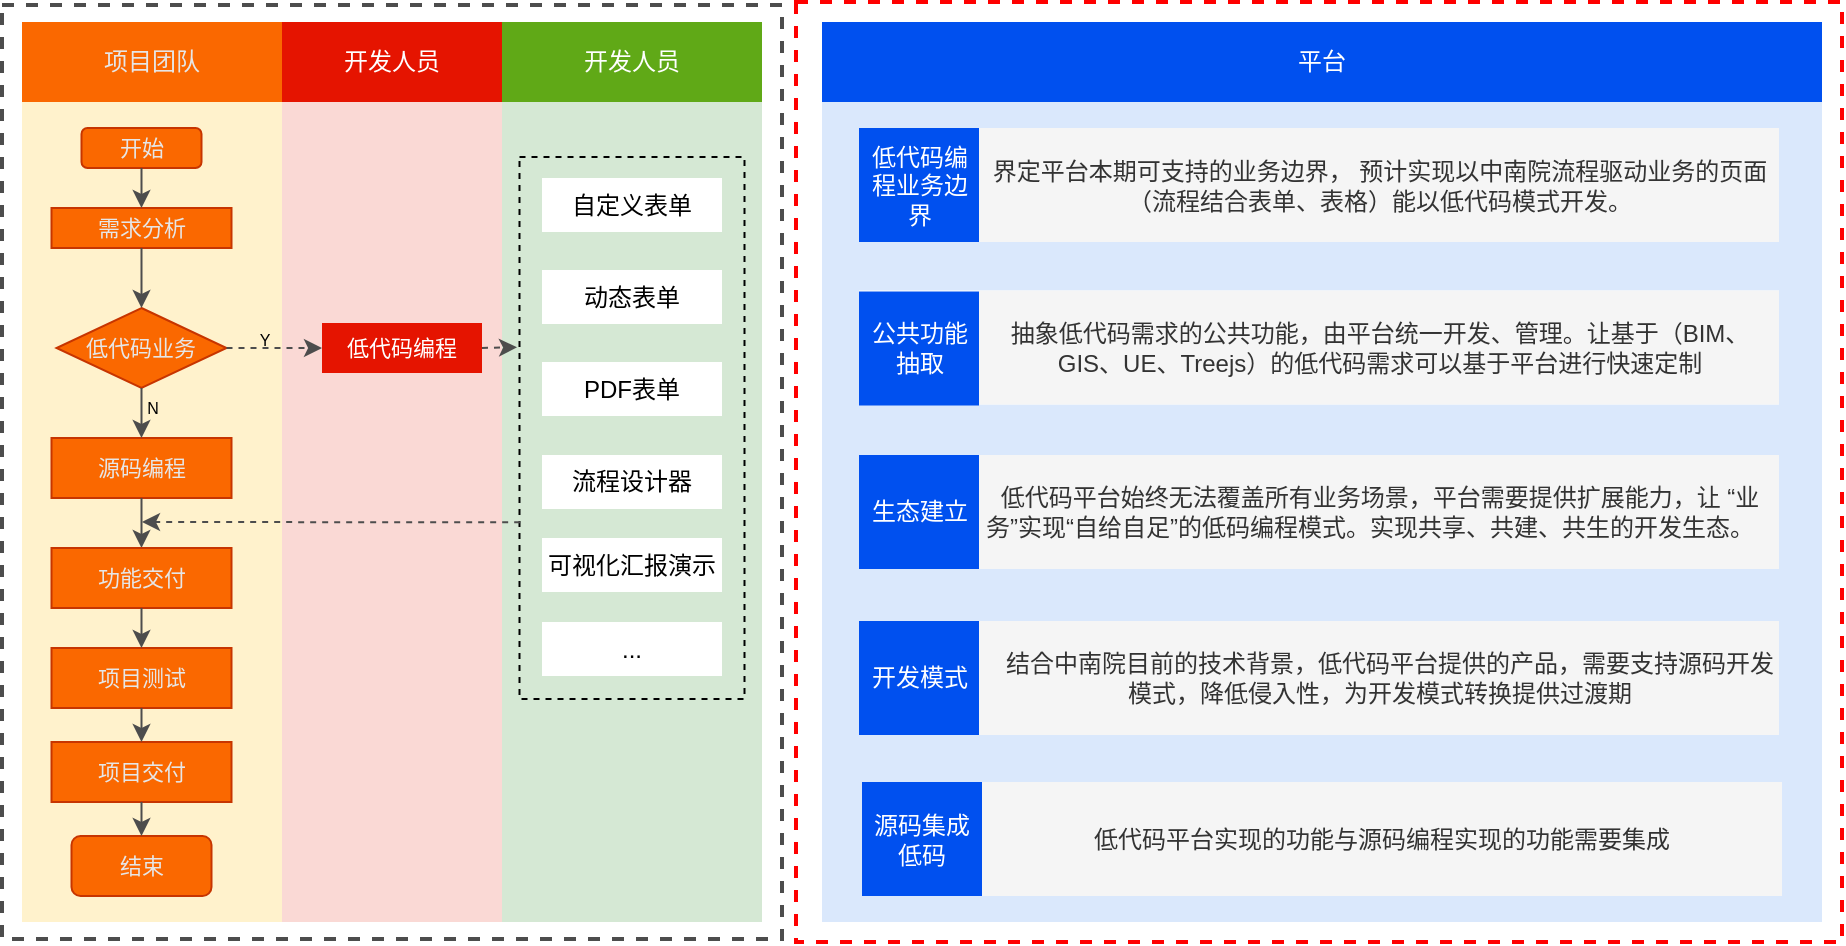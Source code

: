 <mxfile version="24.2.3" type="github">
  <diagram name="第 1 页" id="_vYEV3_HqbD5oskshCf3">
    <mxGraphModel dx="2261" dy="780" grid="1" gridSize="10" guides="1" tooltips="1" connect="1" arrows="1" fold="1" page="1" pageScale="1" pageWidth="827" pageHeight="1169" math="0" shadow="0">
      <root>
        <mxCell id="0" />
        <mxCell id="1" parent="0" />
        <mxCell id="oxlV8vseASiHhqJOPdih-1" value="" style="rounded=0;whiteSpace=wrap;html=1;fillColor=none;strokeColor=#4D4D4D;strokeWidth=2;dashed=1;" parent="1" vertex="1">
          <mxGeometry x="-80" y="341.5" width="390" height="467" as="geometry" />
        </mxCell>
        <mxCell id="oxlV8vseASiHhqJOPdih-26" value="" style="rounded=0;whiteSpace=wrap;html=1;fillColor=#d5e8d4;strokeColor=none;" parent="1" vertex="1">
          <mxGeometry x="170" y="390" width="130" height="410" as="geometry" />
        </mxCell>
        <mxCell id="oxlV8vseASiHhqJOPdih-33" value="" style="rounded=0;whiteSpace=wrap;html=1;fillColor=none;dashed=1;" parent="1" vertex="1">
          <mxGeometry x="178.75" y="417.5" width="112.5" height="271" as="geometry" />
        </mxCell>
        <mxCell id="oxlV8vseASiHhqJOPdih-2" value="开发人员" style="rounded=0;whiteSpace=wrap;html=1;fillColor=#e51400;fontColor=#ffffff;strokeColor=none;" parent="1" vertex="1">
          <mxGeometry x="60" y="350" width="110" height="40" as="geometry" />
        </mxCell>
        <mxCell id="oxlV8vseASiHhqJOPdih-3" value="" style="rounded=0;whiteSpace=wrap;html=1;fillColor=#fad9d5;strokeColor=none;" parent="1" vertex="1">
          <mxGeometry x="60" y="390" width="110" height="410" as="geometry" />
        </mxCell>
        <mxCell id="oxlV8vseASiHhqJOPdih-4" value="&lt;font color=&quot;#e6e6e6&quot;&gt;项目团队&lt;/font&gt;" style="rounded=0;whiteSpace=wrap;html=1;fillColor=#fa6800;strokeColor=none;fontColor=#000000;" parent="1" vertex="1">
          <mxGeometry x="-70" y="350" width="130" height="40" as="geometry" />
        </mxCell>
        <mxCell id="oxlV8vseASiHhqJOPdih-5" value="" style="rounded=0;whiteSpace=wrap;html=1;fillColor=#fff2cc;strokeColor=none;" parent="1" vertex="1">
          <mxGeometry x="-70" y="390" width="130" height="410" as="geometry" />
        </mxCell>
        <mxCell id="oxlV8vseASiHhqJOPdih-6" value="开始" style="rounded=1;whiteSpace=wrap;html=1;strokeColor=#C73500;fontSize=11;fillColor=#fa6800;fontColor=#E6E6E6;" parent="1" vertex="1">
          <mxGeometry x="-40.25" y="403" width="60" height="20" as="geometry" />
        </mxCell>
        <mxCell id="oxlV8vseASiHhqJOPdih-7" value="&lt;font style=&quot;font-size: 11px;&quot;&gt;低代码业务&lt;/font&gt;" style="rhombus;whiteSpace=wrap;html=1;strokeColor=#C73500;fontSize=11;fillColor=#fa6800;fontColor=#E6E6E6;" parent="1" vertex="1">
          <mxGeometry x="-52.75" y="493" width="85" height="40" as="geometry" />
        </mxCell>
        <mxCell id="oxlV8vseASiHhqJOPdih-8" value="需求分析" style="rounded=0;whiteSpace=wrap;html=1;strokeColor=#C73500;fontSize=11;fillColor=#fa6800;fontColor=#E6E6E6;" parent="1" vertex="1">
          <mxGeometry x="-55.25" y="443" width="90" height="20" as="geometry" />
        </mxCell>
        <mxCell id="oxlV8vseASiHhqJOPdih-9" value="结束" style="rounded=1;whiteSpace=wrap;html=1;strokeColor=#C73500;fontSize=11;fillColor=#fa6800;fontColor=#E6E6E6;" parent="1" vertex="1">
          <mxGeometry x="-45.25" y="757" width="70" height="30" as="geometry" />
        </mxCell>
        <mxCell id="oxlV8vseASiHhqJOPdih-10" value="项目测试" style="rounded=0;whiteSpace=wrap;html=1;strokeColor=#C73500;fontSize=11;fillColor=#fa6800;fontColor=#E6E6E6;" parent="1" vertex="1">
          <mxGeometry x="-55.25" y="663" width="90" height="30" as="geometry" />
        </mxCell>
        <mxCell id="oxlV8vseASiHhqJOPdih-11" value="源码编程" style="rounded=0;whiteSpace=wrap;html=1;strokeColor=#C73500;fontSize=11;fillColor=#fa6800;fontColor=#E6E6E6;" parent="1" vertex="1">
          <mxGeometry x="-55.25" y="558" width="90" height="30" as="geometry" />
        </mxCell>
        <mxCell id="oxlV8vseASiHhqJOPdih-12" value="项目交付" style="rounded=0;whiteSpace=wrap;html=1;strokeColor=#C73500;fontSize=11;fillColor=#fa6800;fontColor=#E6E6E6;" parent="1" vertex="1">
          <mxGeometry x="-55.25" y="710" width="90" height="30" as="geometry" />
        </mxCell>
        <mxCell id="oxlV8vseASiHhqJOPdih-13" value="" style="endArrow=classic;html=1;rounded=0;strokeColor=#4D4D4D;" parent="1" source="oxlV8vseASiHhqJOPdih-6" target="oxlV8vseASiHhqJOPdih-8" edge="1">
          <mxGeometry width="50" height="50" relative="1" as="geometry">
            <mxPoint x="184.75" y="543" as="sourcePoint" />
            <mxPoint x="234.75" y="493" as="targetPoint" />
          </mxGeometry>
        </mxCell>
        <mxCell id="oxlV8vseASiHhqJOPdih-14" value="" style="endArrow=classic;html=1;rounded=0;exitX=0.5;exitY=1;exitDx=0;exitDy=0;entryX=0.5;entryY=0;entryDx=0;entryDy=0;strokeColor=#4D4D4D;" parent="1" source="oxlV8vseASiHhqJOPdih-8" target="oxlV8vseASiHhqJOPdih-7" edge="1">
          <mxGeometry width="50" height="50" relative="1" as="geometry">
            <mxPoint x="-10.49" y="483" as="sourcePoint" />
            <mxPoint x="-10.49" y="503" as="targetPoint" />
          </mxGeometry>
        </mxCell>
        <mxCell id="oxlV8vseASiHhqJOPdih-15" value="" style="endArrow=classic;html=1;rounded=0;exitX=0.5;exitY=1;exitDx=0;exitDy=0;strokeColor=#4D4D4D;" parent="1" source="oxlV8vseASiHhqJOPdih-7" target="oxlV8vseASiHhqJOPdih-11" edge="1">
          <mxGeometry width="50" height="50" relative="1" as="geometry">
            <mxPoint x="-0.25" y="493" as="sourcePoint" />
            <mxPoint x="-0.25" y="513" as="targetPoint" />
          </mxGeometry>
        </mxCell>
        <mxCell id="oxlV8vseASiHhqJOPdih-16" value="N" style="edgeLabel;html=1;align=center;verticalAlign=middle;resizable=0;points=[];labelBackgroundColor=none;fontSize=8;" parent="oxlV8vseASiHhqJOPdih-15" vertex="1" connectable="0">
          <mxGeometry x="-0.22" relative="1" as="geometry">
            <mxPoint x="5" as="offset" />
          </mxGeometry>
        </mxCell>
        <mxCell id="oxlV8vseASiHhqJOPdih-17" value="" style="endArrow=classic;html=1;rounded=0;exitX=0.5;exitY=1;exitDx=0;exitDy=0;entryX=0.5;entryY=0;entryDx=0;entryDy=0;strokeColor=#4D4D4D;" parent="1" source="oxlV8vseASiHhqJOPdih-11" target="oxlV8vseASiHhqJOPdih-20" edge="1">
          <mxGeometry width="50" height="50" relative="1" as="geometry">
            <mxPoint x="-0.25" y="563" as="sourcePoint" />
            <mxPoint x="-0.25" y="593" as="targetPoint" />
          </mxGeometry>
        </mxCell>
        <mxCell id="oxlV8vseASiHhqJOPdih-18" value="" style="endArrow=classic;html=1;rounded=0;exitX=0.5;exitY=1;exitDx=0;exitDy=0;entryX=0.5;entryY=0;entryDx=0;entryDy=0;strokeColor=#4D4D4D;" parent="1" source="oxlV8vseASiHhqJOPdih-10" target="oxlV8vseASiHhqJOPdih-12" edge="1">
          <mxGeometry width="50" height="50" relative="1" as="geometry">
            <mxPoint x="-0.25" y="623" as="sourcePoint" />
            <mxPoint x="-0.25" y="653" as="targetPoint" />
          </mxGeometry>
        </mxCell>
        <mxCell id="oxlV8vseASiHhqJOPdih-19" value="" style="endArrow=classic;html=1;rounded=0;exitX=0.5;exitY=1;exitDx=0;exitDy=0;entryX=0.5;entryY=0;entryDx=0;entryDy=0;strokeColor=#4D4D4D;" parent="1" source="oxlV8vseASiHhqJOPdih-12" target="oxlV8vseASiHhqJOPdih-9" edge="1">
          <mxGeometry width="50" height="50" relative="1" as="geometry">
            <mxPoint x="-0.25" y="683" as="sourcePoint" />
            <mxPoint x="-0.25" y="703" as="targetPoint" />
          </mxGeometry>
        </mxCell>
        <mxCell id="oxlV8vseASiHhqJOPdih-20" value="功能交付" style="rounded=0;whiteSpace=wrap;html=1;strokeColor=#C73500;fontSize=11;fillColor=#fa6800;fontColor=#E6E6E6;" parent="1" vertex="1">
          <mxGeometry x="-55.25" y="613" width="90" height="30" as="geometry" />
        </mxCell>
        <mxCell id="oxlV8vseASiHhqJOPdih-21" value="" style="endArrow=classic;html=1;rounded=0;exitX=0.5;exitY=1;exitDx=0;exitDy=0;entryX=0.5;entryY=0;entryDx=0;entryDy=0;strokeColor=#4D4D4D;" parent="1" source="oxlV8vseASiHhqJOPdih-20" target="oxlV8vseASiHhqJOPdih-10" edge="1">
          <mxGeometry width="50" height="50" relative="1" as="geometry">
            <mxPoint x="-10.49" y="643" as="sourcePoint" />
            <mxPoint x="-10.49" y="660" as="targetPoint" />
          </mxGeometry>
        </mxCell>
        <mxCell id="oxlV8vseASiHhqJOPdih-22" value="低代码编程" style="rounded=0;whiteSpace=wrap;html=1;fillColor=#e51400;fontColor=#ffffff;strokeColor=none;fontSize=11;" parent="1" vertex="1">
          <mxGeometry x="80" y="500.5" width="80" height="25" as="geometry" />
        </mxCell>
        <mxCell id="oxlV8vseASiHhqJOPdih-23" value="" style="endArrow=classic;html=1;rounded=0;entryX=0;entryY=0.5;entryDx=0;entryDy=0;exitX=1;exitY=0.5;exitDx=0;exitDy=0;strokeColor=#4D4D4D;dashed=1;" parent="1" source="oxlV8vseASiHhqJOPdih-7" target="oxlV8vseASiHhqJOPdih-22" edge="1">
          <mxGeometry width="50" height="50" relative="1" as="geometry">
            <mxPoint x="25" y="490" as="sourcePoint" />
            <mxPoint x="25" y="510" as="targetPoint" />
          </mxGeometry>
        </mxCell>
        <mxCell id="oxlV8vseASiHhqJOPdih-24" value="Y" style="edgeLabel;html=1;align=center;verticalAlign=middle;resizable=0;points=[];labelBackgroundColor=none;fontSize=8;" parent="oxlV8vseASiHhqJOPdih-23" vertex="1" connectable="0">
          <mxGeometry x="-0.455" relative="1" as="geometry">
            <mxPoint x="5" y="-4" as="offset" />
          </mxGeometry>
        </mxCell>
        <mxCell id="oxlV8vseASiHhqJOPdih-25" value="开发人员" style="rounded=0;whiteSpace=wrap;html=1;fillColor=#60a917;fontColor=#ffffff;strokeColor=none;" parent="1" vertex="1">
          <mxGeometry x="170" y="350" width="130" height="40" as="geometry" />
        </mxCell>
        <mxCell id="oxlV8vseASiHhqJOPdih-27" value="自定义表单" style="rounded=0;whiteSpace=wrap;html=1;strokeColor=none;" parent="1" vertex="1">
          <mxGeometry x="190" y="428" width="90" height="27" as="geometry" />
        </mxCell>
        <mxCell id="oxlV8vseASiHhqJOPdih-28" value="动态表单" style="rounded=0;whiteSpace=wrap;html=1;strokeColor=none;" parent="1" vertex="1">
          <mxGeometry x="190" y="474" width="90" height="27" as="geometry" />
        </mxCell>
        <mxCell id="oxlV8vseASiHhqJOPdih-29" value="PDF表单" style="rounded=0;whiteSpace=wrap;html=1;strokeColor=none;" parent="1" vertex="1">
          <mxGeometry x="190" y="520" width="90" height="27" as="geometry" />
        </mxCell>
        <mxCell id="oxlV8vseASiHhqJOPdih-30" value="流程设计器" style="rounded=0;whiteSpace=wrap;html=1;strokeColor=none;" parent="1" vertex="1">
          <mxGeometry x="190" y="566.5" width="90" height="27" as="geometry" />
        </mxCell>
        <mxCell id="oxlV8vseASiHhqJOPdih-31" value="可视化汇报演示" style="rounded=0;whiteSpace=wrap;html=1;strokeColor=none;" parent="1" vertex="1">
          <mxGeometry x="190" y="608" width="90" height="27" as="geometry" />
        </mxCell>
        <mxCell id="oxlV8vseASiHhqJOPdih-32" value="..." style="rounded=0;whiteSpace=wrap;html=1;strokeColor=none;" parent="1" vertex="1">
          <mxGeometry x="190" y="650" width="90" height="27" as="geometry" />
        </mxCell>
        <mxCell id="oxlV8vseASiHhqJOPdih-34" value="" style="endArrow=classic;html=1;rounded=0;entryX=-0.011;entryY=0.351;entryDx=0;entryDy=0;exitX=1;exitY=0.5;exitDx=0;exitDy=0;strokeColor=#4D4D4D;entryPerimeter=0;dashed=1;" parent="1" source="oxlV8vseASiHhqJOPdih-22" target="oxlV8vseASiHhqJOPdih-33" edge="1">
          <mxGeometry width="50" height="50" relative="1" as="geometry">
            <mxPoint x="42" y="523" as="sourcePoint" />
            <mxPoint x="90" y="523" as="targetPoint" />
          </mxGeometry>
        </mxCell>
        <mxCell id="oxlV8vseASiHhqJOPdih-35" value="" style="endArrow=classic;html=1;rounded=0;exitX=0.003;exitY=0.674;exitDx=0;exitDy=0;strokeColor=#4D4D4D;exitPerimeter=0;dashed=1;" parent="1" source="oxlV8vseASiHhqJOPdih-33" edge="1">
          <mxGeometry width="50" height="50" relative="1" as="geometry">
            <mxPoint y="598" as="sourcePoint" />
            <mxPoint x="-10" y="600" as="targetPoint" />
          </mxGeometry>
        </mxCell>
        <mxCell id="oxlV8vseASiHhqJOPdih-36" value="" style="rounded=0;whiteSpace=wrap;html=1;fillColor=none;strokeColor=#FF0000;strokeWidth=2;dashed=1;" parent="1" vertex="1">
          <mxGeometry x="317" y="340" width="523" height="470" as="geometry" />
        </mxCell>
        <mxCell id="oxlV8vseASiHhqJOPdih-37" value="平台" style="rounded=0;whiteSpace=wrap;html=1;fillColor=#0050ef;fontColor=#ffffff;strokeColor=none;" parent="1" vertex="1">
          <mxGeometry x="330" y="350" width="500" height="40" as="geometry" />
        </mxCell>
        <mxCell id="oxlV8vseASiHhqJOPdih-38" value="" style="rounded=0;whiteSpace=wrap;html=1;strokeColor=none;fillColor=#dae8fc;" parent="1" vertex="1">
          <mxGeometry x="330" y="390" width="500" height="410" as="geometry" />
        </mxCell>
        <mxCell id="oxlV8vseASiHhqJOPdih-39" value="" style="rounded=0;whiteSpace=wrap;html=1;strokeColor=none;" parent="1" vertex="1">
          <mxGeometry x="348.5" y="403" width="460" height="57" as="geometry" />
        </mxCell>
        <mxCell id="oxlV8vseASiHhqJOPdih-40" value="" style="rounded=0;whiteSpace=wrap;html=1;strokeColor=none;" parent="1" vertex="1">
          <mxGeometry x="348.5" y="566.5" width="460" height="57" as="geometry" />
        </mxCell>
        <mxCell id="oxlV8vseASiHhqJOPdih-41" value="" style="rounded=0;whiteSpace=wrap;html=1;strokeColor=none;" parent="1" vertex="1">
          <mxGeometry x="348.5" y="649.5" width="460" height="57" as="geometry" />
        </mxCell>
        <mxCell id="oxlV8vseASiHhqJOPdih-42" value="" style="rounded=0;whiteSpace=wrap;html=1;strokeColor=none;" parent="1" vertex="1">
          <mxGeometry x="348.5" y="484.25" width="460" height="57" as="geometry" />
        </mxCell>
        <mxCell id="oxlV8vseASiHhqJOPdih-43" value="低代码编程业务边界" style="rounded=0;whiteSpace=wrap;html=1;fillColor=#0050ef;fontColor=#ffffff;strokeColor=none;" parent="1" vertex="1">
          <mxGeometry x="348.5" y="403" width="60" height="57" as="geometry" />
        </mxCell>
        <mxCell id="oxlV8vseASiHhqJOPdih-44" value="界定平台本期可支持的业务边界， 预计实现以中南院流程驱动业务的页面（流程结合表单、表格）能以低代码模式开发。" style="rounded=0;whiteSpace=wrap;html=1;fillColor=#f5f5f5;fontColor=#333333;strokeColor=none;align=center;" parent="1" vertex="1">
          <mxGeometry x="408.5" y="403" width="400" height="57" as="geometry" />
        </mxCell>
        <mxCell id="oxlV8vseASiHhqJOPdih-45" value="生态建立" style="rounded=0;whiteSpace=wrap;html=1;fillColor=#0050ef;fontColor=#ffffff;strokeColor=none;" parent="1" vertex="1">
          <mxGeometry x="348.5" y="566.5" width="60" height="57" as="geometry" />
        </mxCell>
        <mxCell id="oxlV8vseASiHhqJOPdih-46" value="开发模式" style="rounded=0;whiteSpace=wrap;html=1;fillColor=#0050ef;fontColor=#ffffff;strokeColor=none;" parent="1" vertex="1">
          <mxGeometry x="348.5" y="649.5" width="60" height="57" as="geometry" />
        </mxCell>
        <mxCell id="oxlV8vseASiHhqJOPdih-47" value="公共功能抽取" style="rounded=0;whiteSpace=wrap;html=1;fillColor=#0050ef;fontColor=#ffffff;strokeColor=none;" parent="1" vertex="1">
          <mxGeometry x="348.5" y="484.75" width="60" height="57" as="geometry" />
        </mxCell>
        <mxCell id="oxlV8vseASiHhqJOPdih-49" value="源码集成低码" style="rounded=0;whiteSpace=wrap;html=1;fillColor=#0050ef;fontColor=#ffffff;strokeColor=none;" parent="1" vertex="1">
          <mxGeometry x="350" y="730" width="60" height="57" as="geometry" />
        </mxCell>
        <mxCell id="oxlV8vseASiHhqJOPdih-53" value="低代码平台始终无法覆盖所有业务场景，平台需要提供扩展能力，让 “业务”实现“自给自足”的低码编程模式。实现共享、共建、共生的开发生态。&amp;nbsp; &amp;nbsp;" style="rounded=0;whiteSpace=wrap;html=1;fillColor=#f5f5f5;fontColor=#333333;strokeColor=none;" parent="1" vertex="1">
          <mxGeometry x="408.5" y="566.5" width="400" height="57" as="geometry" />
        </mxCell>
        <mxCell id="oxlV8vseASiHhqJOPdih-54" value="&amp;nbsp; &amp;nbsp;结合中南院目前的技术背景，低代码平台提供的产品，需要支持源码开发模式，降低侵入性，为开发模式转换提供过渡期" style="rounded=0;whiteSpace=wrap;html=1;fillColor=#f5f5f5;fontColor=#333333;strokeColor=none;" parent="1" vertex="1">
          <mxGeometry x="408.5" y="649.5" width="400" height="57" as="geometry" />
        </mxCell>
        <mxCell id="oxlV8vseASiHhqJOPdih-55" value="&lt;div style=&quot;&quot;&gt;&lt;span style=&quot;background-color: initial;&quot;&gt;抽象低代码需求的公共功能，由平台统一开发、管理。让&lt;/span&gt;&lt;span style=&quot;background-color: initial;&quot;&gt;基于（BIM、GIS、UE、Treejs）的低代码需求可以基于平台进行快速定制&lt;/span&gt;&lt;/div&gt;" style="rounded=0;whiteSpace=wrap;html=1;fillColor=#f5f5f5;fontColor=#333333;strokeColor=none;align=center;" parent="1" vertex="1">
          <mxGeometry x="408.5" y="484.25" width="400" height="57" as="geometry" />
        </mxCell>
        <mxCell id="oxlV8vseASiHhqJOPdih-56" value="低代码平台实现的功能与源码编程实现的功能需要集成" style="rounded=0;whiteSpace=wrap;html=1;fillColor=#f5f5f5;fontColor=#333333;strokeColor=none;" parent="1" vertex="1">
          <mxGeometry x="410" y="730" width="400" height="57" as="geometry" />
        </mxCell>
      </root>
    </mxGraphModel>
  </diagram>
</mxfile>
